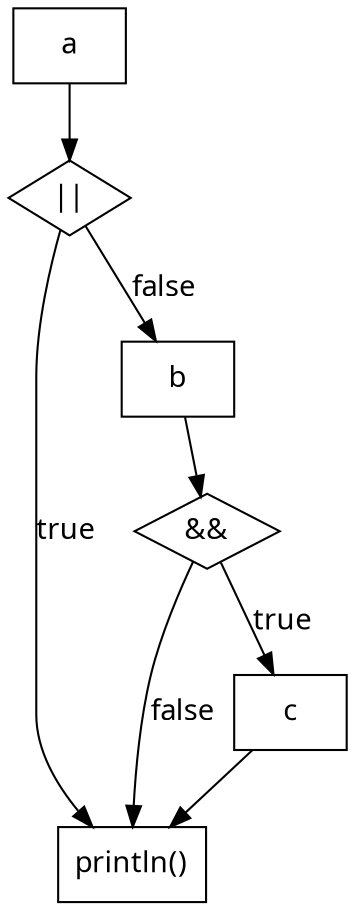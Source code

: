 digraph G_12 {
  node [
    shape = rect;
    fontname = "Handlee";
  ]
  edge [
    fontname = "Handlee";
  ]
  bgcolor = transparent;
  fontname = "Handlee";
  compound = true;
  s_146_2 [
    class = "methodInvocation";
    label = "println()";
    fillcolor = white;
    style = filled;
  ];
  s_146_4 [
    class = "infixExpression infixConditional";
    label = "||";
    fillcolor = white;
    shape = diamond;
    style = filled;
  ];
  s_146_5 [
    class = "simpleName";
    label = "a";
    fillcolor = white;
    style = filled;
  ];
  s_146_7 [
    class = "infixExpression infixConditional";
    label = "&&";
    fillcolor = white;
    shape = diamond;
    style = filled;
  ];
  s_146_8 [
    class = "simpleName";
    label = "b";
    fillcolor = white;
    style = filled;
  ];
  s_146_9 [
    class = "simpleName";
    label = "c";
    fillcolor = white;
    style = filled;
  ];
  s_146_5 -> s_146_4;
  s_146_4 -> s_146_8 [
    label="false";
  ];
  s_146_8 -> s_146_7;
  s_146_7 -> s_146_9 [
    label="true";
  ];
  s_146_4 -> s_146_2 [
    label="true";
  ];
  s_146_7 -> s_146_2 [
    label="false";
  ];
  s_146_9 -> s_146_2;

}

